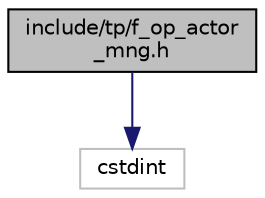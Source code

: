 digraph "include/tp/f_op_actor_mng.h"
{
 // LATEX_PDF_SIZE
  edge [fontname="Helvetica",fontsize="10",labelfontname="Helvetica",labelfontsize="10"];
  node [fontname="Helvetica",fontsize="10",shape=record];
  Node1 [label="include/tp/f_op_actor\l_mng.h",height=0.2,width=0.4,color="black", fillcolor="grey75", style="filled", fontcolor="black",tooltip="Holds symbols of the f_op_scene_req field."];
  Node1 -> Node2 [color="midnightblue",fontsize="10",style="solid",fontname="Helvetica"];
  Node2 [label="cstdint",height=0.2,width=0.4,color="grey75", fillcolor="white", style="filled",tooltip=" "];
}
